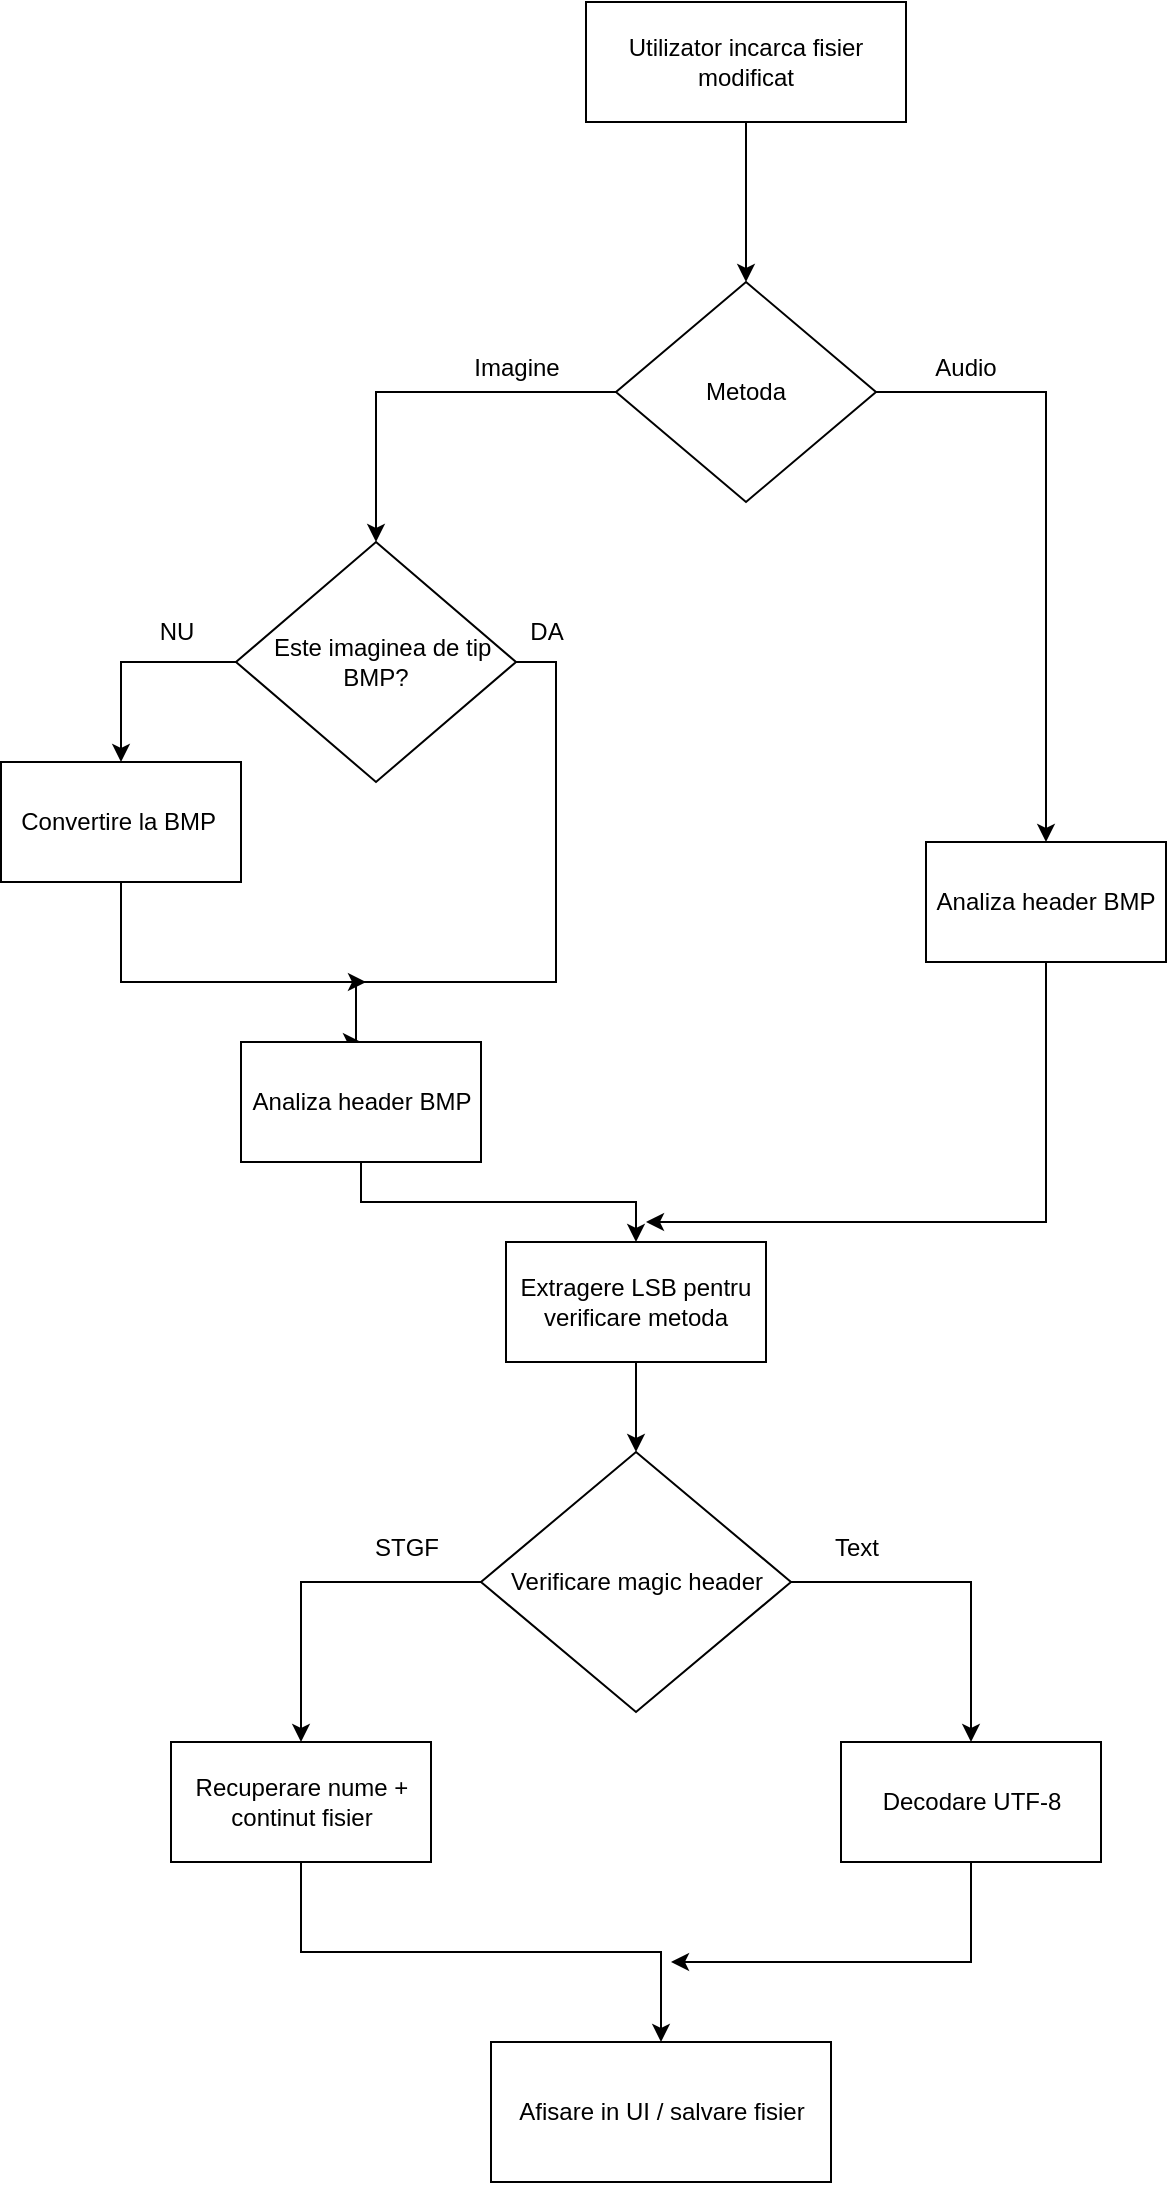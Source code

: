 <mxfile version="27.1.5">
  <diagram name="Page-1" id="3YfBE5jEpw1kHHX4IOcJ">
    <mxGraphModel dx="1281" dy="534" grid="1" gridSize="10" guides="1" tooltips="1" connect="1" arrows="1" fold="1" page="1" pageScale="1" pageWidth="2000" pageHeight="2000" math="0" shadow="0">
      <root>
        <mxCell id="0" />
        <mxCell id="1" parent="0" />
        <mxCell id="oS-onsG5LbLoDlVmQf2W-3" style="edgeStyle=orthogonalEdgeStyle;rounded=0;orthogonalLoop=1;jettySize=auto;html=1;exitX=0.5;exitY=1;exitDx=0;exitDy=0;entryX=0.5;entryY=0;entryDx=0;entryDy=0;strokeColor=light-dark(#000000,#3333FF);" parent="1" source="oS-onsG5LbLoDlVmQf2W-1" target="oS-onsG5LbLoDlVmQf2W-2" edge="1">
          <mxGeometry relative="1" as="geometry" />
        </mxCell>
        <mxCell id="oS-onsG5LbLoDlVmQf2W-1" value="Utilizator incarca fisier modificat" style="rounded=0;whiteSpace=wrap;html=1;" parent="1" vertex="1">
          <mxGeometry x="650" y="80" width="160" height="60" as="geometry" />
        </mxCell>
        <mxCell id="oS-onsG5LbLoDlVmQf2W-4" style="edgeStyle=orthogonalEdgeStyle;rounded=0;orthogonalLoop=1;jettySize=auto;html=1;exitX=0;exitY=0.5;exitDx=0;exitDy=0;entryX=0.5;entryY=0;entryDx=0;entryDy=0;strokeColor=light-dark(#000000,#3333FF);" parent="1" source="oS-onsG5LbLoDlVmQf2W-2" target="oS-onsG5LbLoDlVmQf2W-9" edge="1">
          <mxGeometry relative="1" as="geometry">
            <mxPoint x="550" y="330" as="targetPoint" />
          </mxGeometry>
        </mxCell>
        <mxCell id="oS-onsG5LbLoDlVmQf2W-6" style="edgeStyle=orthogonalEdgeStyle;rounded=0;orthogonalLoop=1;jettySize=auto;html=1;exitX=1;exitY=0.5;exitDx=0;exitDy=0;entryX=0.5;entryY=0;entryDx=0;entryDy=0;strokeColor=light-dark(#000000,#3333FF);" parent="1" source="oS-onsG5LbLoDlVmQf2W-2" target="oS-onsG5LbLoDlVmQf2W-17" edge="1">
          <mxGeometry relative="1" as="geometry">
            <mxPoint x="890" y="275" as="targetPoint" />
          </mxGeometry>
        </mxCell>
        <mxCell id="oS-onsG5LbLoDlVmQf2W-2" value="Metoda" style="rhombus;whiteSpace=wrap;html=1;" parent="1" vertex="1">
          <mxGeometry x="665" y="220" width="130" height="110" as="geometry" />
        </mxCell>
        <mxCell id="oS-onsG5LbLoDlVmQf2W-5" value="&lt;font style=&quot;color: light-dark(rgb(0, 0, 0), rgb(153, 153, 255));&quot;&gt;Imagine&lt;/font&gt;" style="text;html=1;align=center;verticalAlign=middle;resizable=0;points=[];autosize=1;strokeColor=none;fillColor=none;" parent="1" vertex="1">
          <mxGeometry x="580" y="248" width="70" height="30" as="geometry" />
        </mxCell>
        <mxCell id="oS-onsG5LbLoDlVmQf2W-7" value="&lt;font style=&quot;color: light-dark(rgb(0, 0, 0), rgb(153, 153, 255));&quot;&gt;Audio&lt;/font&gt;" style="text;strokeColor=none;align=center;fillColor=none;html=1;verticalAlign=middle;whiteSpace=wrap;rounded=0;" parent="1" vertex="1">
          <mxGeometry x="810" y="248" width="60" height="30" as="geometry" />
        </mxCell>
        <mxCell id="oS-onsG5LbLoDlVmQf2W-10" style="edgeStyle=orthogonalEdgeStyle;rounded=0;orthogonalLoop=1;jettySize=auto;html=1;exitX=0;exitY=0.5;exitDx=0;exitDy=0;entryX=0.5;entryY=0;entryDx=0;entryDy=0;strokeColor=light-dark(#000000,#3333FF);" parent="1" source="oS-onsG5LbLoDlVmQf2W-9" target="oS-onsG5LbLoDlVmQf2W-11" edge="1">
          <mxGeometry relative="1" as="geometry">
            <mxPoint x="405" y="410" as="targetPoint" />
          </mxGeometry>
        </mxCell>
        <mxCell id="oS-onsG5LbLoDlVmQf2W-13" style="edgeStyle=orthogonalEdgeStyle;rounded=0;orthogonalLoop=1;jettySize=auto;html=1;exitX=1;exitY=0.5;exitDx=0;exitDy=0;entryX=0.5;entryY=0;entryDx=0;entryDy=0;strokeColor=light-dark(#000000,#3333FF);" parent="1" source="oS-onsG5LbLoDlVmQf2W-9" target="oS-onsG5LbLoDlVmQf2W-15" edge="1">
          <mxGeometry relative="1" as="geometry">
            <mxPoint x="610" y="420" as="targetPoint" />
            <Array as="points">
              <mxPoint x="635" y="410" />
              <mxPoint x="635" y="570" />
              <mxPoint x="535" y="570" />
            </Array>
          </mxGeometry>
        </mxCell>
        <mxCell id="oS-onsG5LbLoDlVmQf2W-9" value="&amp;nbsp; Este imaginea de tip BMP?" style="rhombus;whiteSpace=wrap;html=1;" parent="1" vertex="1">
          <mxGeometry x="475" y="350" width="140" height="120" as="geometry" />
        </mxCell>
        <mxCell id="oS-onsG5LbLoDlVmQf2W-16" style="edgeStyle=orthogonalEdgeStyle;rounded=0;orthogonalLoop=1;jettySize=auto;html=1;exitX=0.5;exitY=1;exitDx=0;exitDy=0;strokeColor=light-dark(#000000,#3333FF);" parent="1" source="oS-onsG5LbLoDlVmQf2W-11" edge="1">
          <mxGeometry relative="1" as="geometry">
            <mxPoint x="540" y="570" as="targetPoint" />
            <Array as="points">
              <mxPoint x="418" y="570" />
            </Array>
          </mxGeometry>
        </mxCell>
        <mxCell id="oS-onsG5LbLoDlVmQf2W-11" value="Convertire la BMP&amp;nbsp;" style="rounded=0;whiteSpace=wrap;html=1;" parent="1" vertex="1">
          <mxGeometry x="357.5" y="460" width="120" height="60" as="geometry" />
        </mxCell>
        <mxCell id="oS-onsG5LbLoDlVmQf2W-12" value="&lt;font style=&quot;color: light-dark(rgb(0, 0, 0), rgb(153, 153, 255));&quot;&gt;NU&lt;/font&gt;" style="text;html=1;align=center;verticalAlign=middle;resizable=0;points=[];autosize=1;strokeColor=none;fillColor=none;" parent="1" vertex="1">
          <mxGeometry x="425" y="380" width="40" height="30" as="geometry" />
        </mxCell>
        <mxCell id="oS-onsG5LbLoDlVmQf2W-14" value="&lt;font style=&quot;color: light-dark(rgb(0, 0, 0), rgb(153, 153, 255));&quot;&gt;DA&lt;/font&gt;" style="text;html=1;align=center;verticalAlign=middle;resizable=0;points=[];autosize=1;strokeColor=none;fillColor=none;" parent="1" vertex="1">
          <mxGeometry x="610" y="380" width="40" height="30" as="geometry" />
        </mxCell>
        <mxCell id="oS-onsG5LbLoDlVmQf2W-20" style="edgeStyle=orthogonalEdgeStyle;rounded=0;orthogonalLoop=1;jettySize=auto;html=1;exitX=0.5;exitY=1;exitDx=0;exitDy=0;entryX=0.5;entryY=0;entryDx=0;entryDy=0;strokeColor=light-dark(#000000,#3333FF);" parent="1" source="oS-onsG5LbLoDlVmQf2W-15" target="oS-onsG5LbLoDlVmQf2W-19" edge="1">
          <mxGeometry relative="1" as="geometry" />
        </mxCell>
        <mxCell id="oS-onsG5LbLoDlVmQf2W-15" value="Analiza header BMP" style="rounded=0;whiteSpace=wrap;html=1;" parent="1" vertex="1">
          <mxGeometry x="477.5" y="600" width="120" height="60" as="geometry" />
        </mxCell>
        <mxCell id="oS-onsG5LbLoDlVmQf2W-21" style="edgeStyle=orthogonalEdgeStyle;rounded=0;orthogonalLoop=1;jettySize=auto;html=1;exitX=0.5;exitY=1;exitDx=0;exitDy=0;strokeColor=light-dark(#000000,#3333FF);" parent="1" source="oS-onsG5LbLoDlVmQf2W-17" edge="1">
          <mxGeometry relative="1" as="geometry">
            <mxPoint x="680" y="690" as="targetPoint" />
            <Array as="points">
              <mxPoint x="880" y="690" />
            </Array>
          </mxGeometry>
        </mxCell>
        <mxCell id="oS-onsG5LbLoDlVmQf2W-17" value="Analiza header BMP" style="rounded=0;whiteSpace=wrap;html=1;" parent="1" vertex="1">
          <mxGeometry x="820" y="500" width="120" height="60" as="geometry" />
        </mxCell>
        <mxCell id="oS-onsG5LbLoDlVmQf2W-23" style="edgeStyle=orthogonalEdgeStyle;rounded=0;orthogonalLoop=1;jettySize=auto;html=1;exitX=0.5;exitY=1;exitDx=0;exitDy=0;entryX=0.5;entryY=0;entryDx=0;entryDy=0;strokeColor=light-dark(#000000,#3333FF);" parent="1" source="oS-onsG5LbLoDlVmQf2W-19" target="oS-onsG5LbLoDlVmQf2W-22" edge="1">
          <mxGeometry relative="1" as="geometry" />
        </mxCell>
        <mxCell id="oS-onsG5LbLoDlVmQf2W-19" value="Extragere LSB pentru verificare metoda" style="rounded=0;whiteSpace=wrap;html=1;" parent="1" vertex="1">
          <mxGeometry x="610" y="700" width="130" height="60" as="geometry" />
        </mxCell>
        <mxCell id="oS-onsG5LbLoDlVmQf2W-24" style="edgeStyle=orthogonalEdgeStyle;rounded=0;orthogonalLoop=1;jettySize=auto;html=1;exitX=0;exitY=0.5;exitDx=0;exitDy=0;entryX=0.5;entryY=0;entryDx=0;entryDy=0;strokeColor=light-dark(#000000,#3333FF);" parent="1" source="oS-onsG5LbLoDlVmQf2W-22" target="oS-onsG5LbLoDlVmQf2W-28" edge="1">
          <mxGeometry relative="1" as="geometry">
            <mxPoint x="490" y="870" as="targetPoint" />
          </mxGeometry>
        </mxCell>
        <mxCell id="oS-onsG5LbLoDlVmQf2W-26" style="edgeStyle=orthogonalEdgeStyle;rounded=0;orthogonalLoop=1;jettySize=auto;html=1;exitX=1;exitY=0.5;exitDx=0;exitDy=0;entryX=0.5;entryY=0;entryDx=0;entryDy=0;strokeColor=light-dark(#000000,#3333FF);" parent="1" source="oS-onsG5LbLoDlVmQf2W-22" target="oS-onsG5LbLoDlVmQf2W-29" edge="1">
          <mxGeometry relative="1" as="geometry">
            <mxPoint x="850" y="870" as="targetPoint" />
          </mxGeometry>
        </mxCell>
        <mxCell id="oS-onsG5LbLoDlVmQf2W-22" value="Verificare magic header" style="rhombus;whiteSpace=wrap;html=1;" parent="1" vertex="1">
          <mxGeometry x="597.5" y="805" width="155" height="130" as="geometry" />
        </mxCell>
        <mxCell id="oS-onsG5LbLoDlVmQf2W-25" value="&lt;font style=&quot;color: light-dark(rgb(0, 0, 0), rgb(153, 153, 255));&quot;&gt;STGF&lt;/font&gt;" style="text;html=1;align=center;verticalAlign=middle;resizable=0;points=[];autosize=1;strokeColor=none;fillColor=none;" parent="1" vertex="1">
          <mxGeometry x="530" y="838" width="60" height="30" as="geometry" />
        </mxCell>
        <mxCell id="oS-onsG5LbLoDlVmQf2W-27" value="&lt;font style=&quot;color: light-dark(rgb(0, 0, 0), rgb(153, 153, 255));&quot;&gt;Text&lt;/font&gt;" style="text;html=1;align=center;verticalAlign=middle;resizable=0;points=[];autosize=1;strokeColor=none;fillColor=none;" parent="1" vertex="1">
          <mxGeometry x="760" y="838" width="50" height="30" as="geometry" />
        </mxCell>
        <mxCell id="oS-onsG5LbLoDlVmQf2W-31" style="edgeStyle=orthogonalEdgeStyle;rounded=0;orthogonalLoop=1;jettySize=auto;html=1;exitX=0.5;exitY=1;exitDx=0;exitDy=0;entryX=0.5;entryY=0;entryDx=0;entryDy=0;strokeColor=light-dark(#000000,#3333FF);" parent="1" source="oS-onsG5LbLoDlVmQf2W-28" target="oS-onsG5LbLoDlVmQf2W-30" edge="1">
          <mxGeometry relative="1" as="geometry" />
        </mxCell>
        <mxCell id="oS-onsG5LbLoDlVmQf2W-28" value="Recuperare nume + continut fisier" style="rounded=0;whiteSpace=wrap;html=1;" parent="1" vertex="1">
          <mxGeometry x="442.5" y="950" width="130" height="60" as="geometry" />
        </mxCell>
        <mxCell id="oS-onsG5LbLoDlVmQf2W-32" style="edgeStyle=orthogonalEdgeStyle;rounded=0;orthogonalLoop=1;jettySize=auto;html=1;exitX=0.5;exitY=1;exitDx=0;exitDy=0;strokeColor=light-dark(#000000,#3333FF);" parent="1" source="oS-onsG5LbLoDlVmQf2W-29" edge="1">
          <mxGeometry relative="1" as="geometry">
            <mxPoint x="692.5" y="1060" as="targetPoint" />
            <Array as="points">
              <mxPoint x="842.5" y="1060" />
            </Array>
          </mxGeometry>
        </mxCell>
        <mxCell id="oS-onsG5LbLoDlVmQf2W-29" value="Decodare UTF-8" style="rounded=0;whiteSpace=wrap;html=1;" parent="1" vertex="1">
          <mxGeometry x="777.5" y="950" width="130" height="60" as="geometry" />
        </mxCell>
        <mxCell id="oS-onsG5LbLoDlVmQf2W-30" value="Afisare in UI / salvare fisier" style="rounded=0;whiteSpace=wrap;html=1;" parent="1" vertex="1">
          <mxGeometry x="602.5" y="1100" width="170" height="70" as="geometry" />
        </mxCell>
      </root>
    </mxGraphModel>
  </diagram>
</mxfile>
